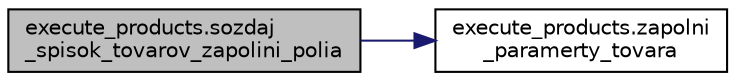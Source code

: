digraph "execute_products.sozdaj_spisok_tovarov_zapolini_polia"
{
 // LATEX_PDF_SIZE
  edge [fontname="Helvetica",fontsize="10",labelfontname="Helvetica",labelfontsize="10"];
  node [fontname="Helvetica",fontsize="10",shape=record];
  rankdir="LR";
  Node1 [label="execute_products.sozdaj\l_spisok_tovarov_zapolini_polia",height=0.2,width=0.4,color="black", fillcolor="grey75", style="filled", fontcolor="black",tooltip=" "];
  Node1 -> Node2 [color="midnightblue",fontsize="10",style="solid",fontname="Helvetica"];
  Node2 [label="execute_products.zapolni\l_paramerty_tovara",height=0.2,width=0.4,color="black", fillcolor="white", style="filled",URL="$d9/df5/namespaceexecute__products_a69f0efc2b92d1d0dfcb5b605931833e0.html#a69f0efc2b92d1d0dfcb5b605931833e0",tooltip=" "];
}
